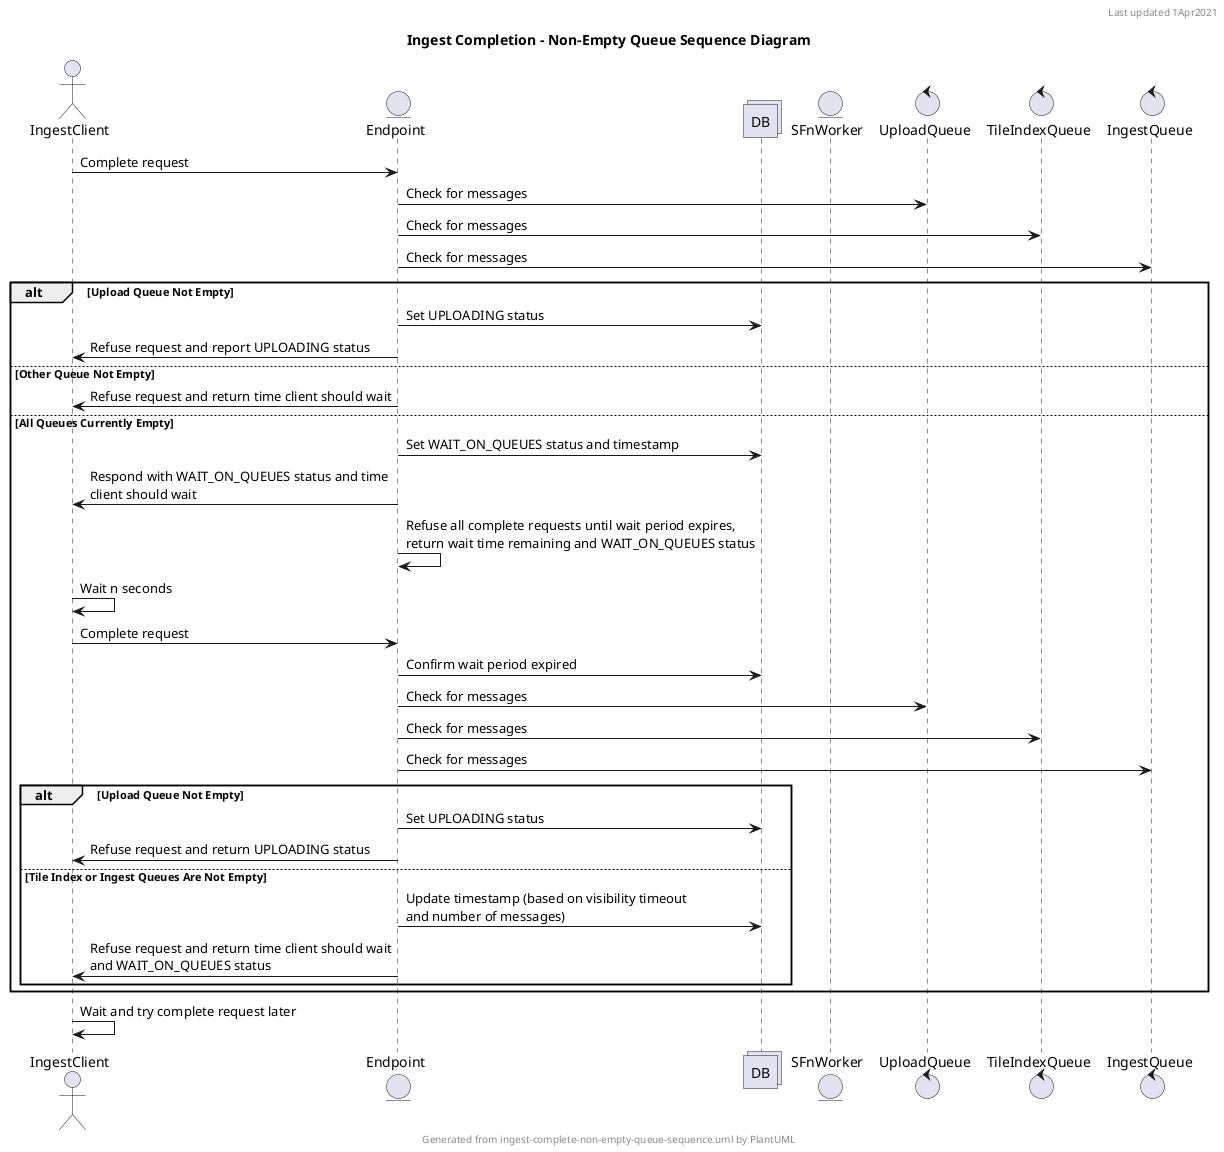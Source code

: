 @startuml

header Last updated 1Apr2021
footer Generated from ingest-complete-non-empty-queue-sequence.uml by PlantUML
title Ingest Completion - Non-Empty Queue Sequence Diagram

actor IngestClient as IC
entity Endpoint as E
collections DB
entity SFnWorker as W
control UploadQueue as UQ
control TileIndexQueue as TIQ
control IngestQueue as IQ

IC->E: Complete request
E->UQ: Check for messages
E->TIQ: Check for messages
E->IQ: Check for messages
alt Upload Queue Not Empty
    E->DB: Set UPLOADING status
    E->IC: Refuse request and report UPLOADING status
else Other Queue Not Empty
    E->IC: Refuse request and return time client should wait
else All Queues Currently Empty
    E->DB: Set WAIT_ON_QUEUES status and timestamp
    E->IC: Respond with WAIT_ON_QUEUES status and time\nclient should wait
    E->E: Refuse all complete requests until wait period expires, \nreturn wait time remaining and WAIT_ON_QUEUES status
    IC->IC: Wait n seconds
    IC->E: Complete request
        E->DB: Confirm wait period expired
        E->UQ: Check for messages
        E->TIQ: Check for messages
        E->IQ: Check for messages
        alt Upload Queue Not Empty
            E->DB: Set UPLOADING status
            E->IC: Refuse request and return UPLOADING status
        else Tile Index or Ingest Queues Are Not Empty
            E->DB: Update timestamp (based on visibility timeout\nand number of messages)
            E->IC: Refuse request and return time client should wait\nand WAIT_ON_QUEUES status
        end
end

IC->IC: Wait and try complete request later

@enduml
